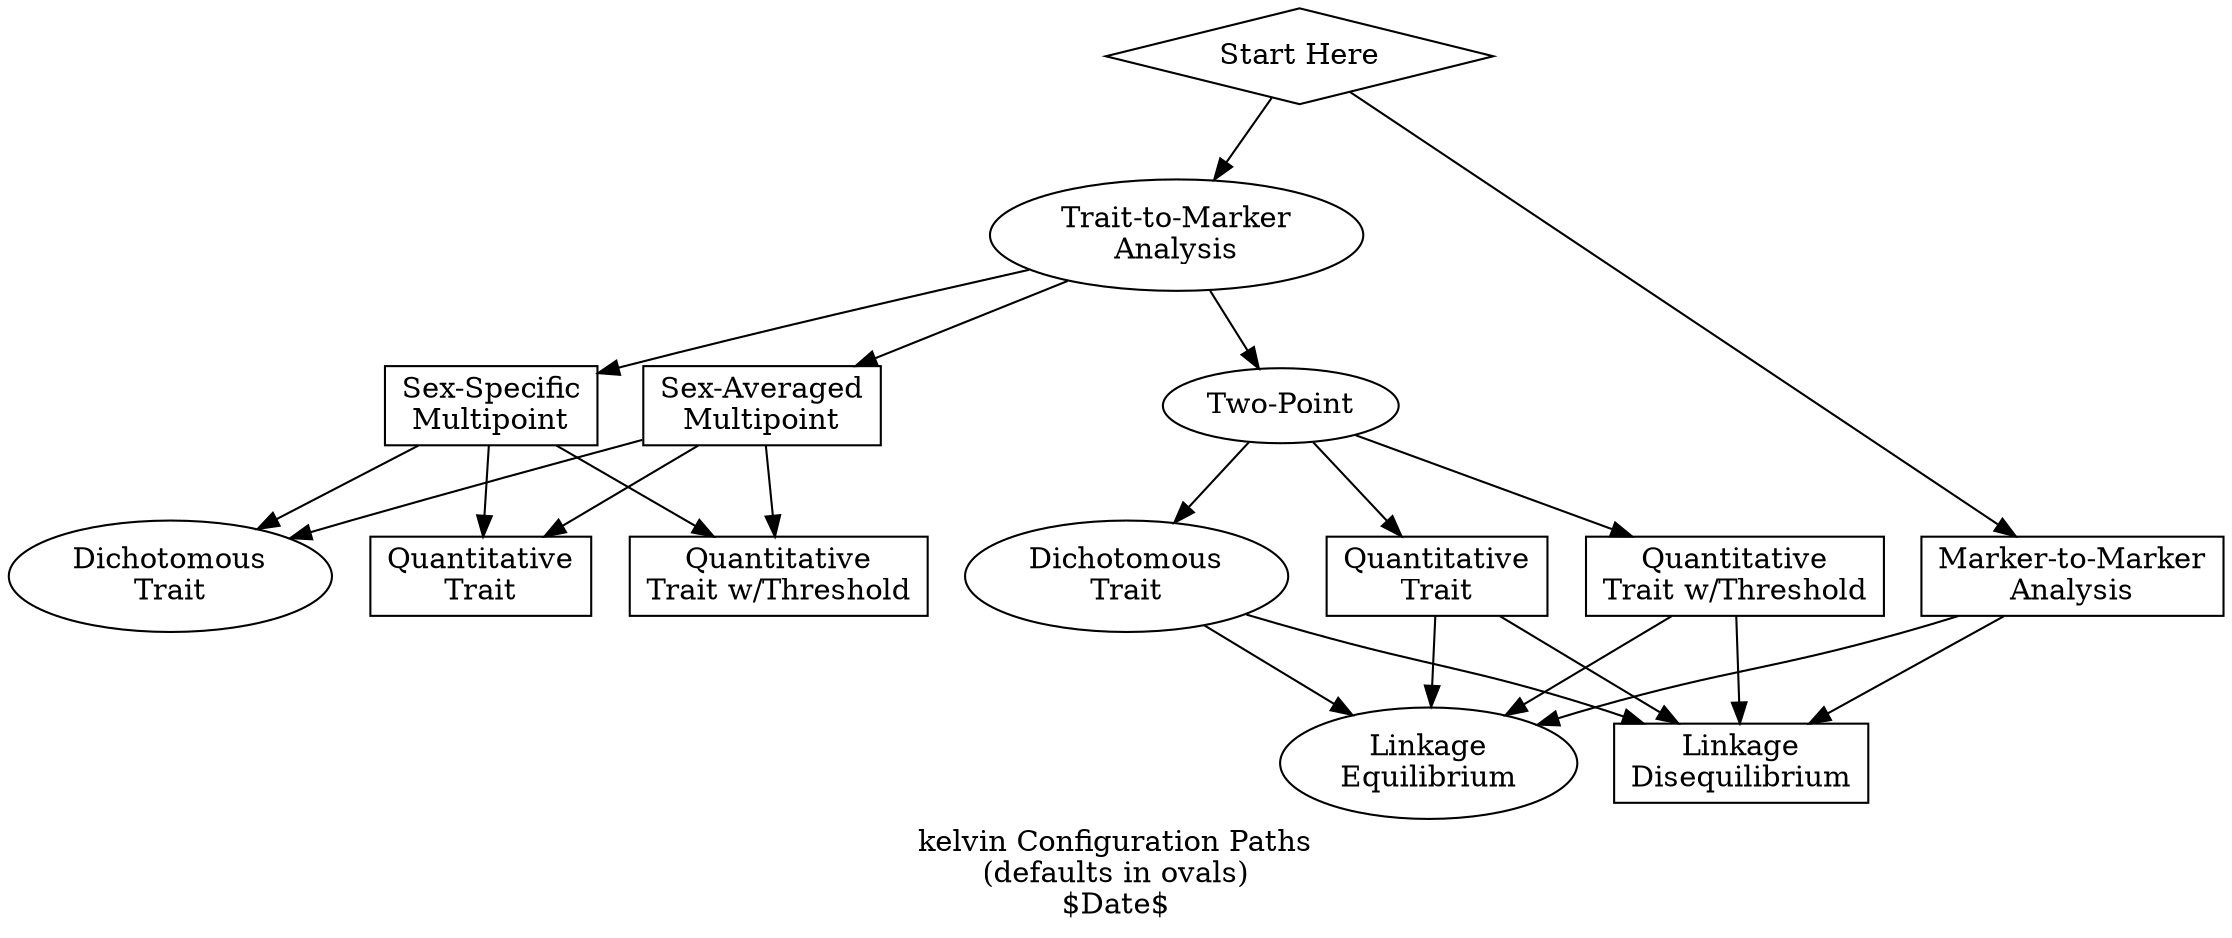 digraph kelvin_conf {
	label="kelvin Configuration Paths\n(defaults in ovals)\n$Date$"
	"start" [shape=diamond, label="Start Here", height=.1, width=.1] ;
	"MM" [shape=box, label="Marker-to-Marker\nAnalysis"] ;
	"TM" [shape=ellipse, label="Trait-to-Marker\nAnalysis"] ;
	"TP" [shape=ellipse, label="Two-Point"] ;
	"DTTP" [shape=ellipse, label="Dichotomous\nTrait"] ;
	"DTMP" [shape=ellipse, label="Dichotomous\nTrait"] ;
	"LE" [shape=ellipse, label="Linkage\nEquilibrium\n"] ;
	"SA" [shape=box, label="Sex-Averaged\nMultipoint"] ;
	"SS" [shape=box, label="Sex-Specific\nMultipoint"] ;
	"QTTP" [shape=box, label="Quantitative\nTrait"] ;
	"QTMP" [shape=box, label="Quantitative\nTrait"] ;
	"LD" [shape=box, label="Linkage\nDisequilibrium"] ;
	"CTTP" [shape=box, label="Quantitative\nTrait w/Threshold"] ;
	"CTMP"  [shape=box, label="Quantitative\nTrait w/Threshold"] ;
#	"CS" [shape=box, label="Chi-Square\nDistribution"] ;
#	"TD" [shape=box, label="Student's\nT-Distribution"] ;
#	"CSTP" [shape=box, label="Chi-Square\nDistribution"] ;
#	"TDTP" [shape=box, label="Student's\nT-Distribution"] ;

	"start" -> "MM" ;
	"start" -> "TM" ;
	"MM" -> "LE" ;
	"MM" -> "LD" ;
	"TM" -> "TP" ;
	"TM" -> "SA" ;
	"TM" -> "SS" ;
	"TP" -> "DTTP" ;
	"TP" -> "QTTP" ;
	"TP" -> "CTTP" ;
	"SA" -> "DTMP" ;
	"SA" -> "QTMP" ;
	"SA" -> "CTMP" ;
	"SS" -> "DTMP" ;
	"SS" -> "QTMP" ;
	"SS" -> "CTMP" ;
	"DTTP" -> "LE" ;
	"DTTP" -> "LD" ;
#	"CTTP" -> "CSTP" ;
#	"CTTP" -> "TDTP" ;
#	"QTTP" -> "CSTP" ;
#	"QTTP" -> "TDTP" ;
	"CTTP" -> "LE" ;
	"CTTP" -> "LD" ;
	"QTTP" -> "LE" ;
	"QTTP" -> "LD" ;
#	"QTMP" -> "CS" ;
#	"QTMP" -> "TD" ;
#	"CTMP" -> "CS" ;
#	"CTMP" -> "TD" ;
#	"CSTP" -> "LE" ;
#	"CSTP" -> "LD" ;
#	"TDTP" -> "LE" ;
#	"TDTP" -> "LD" ;

}
